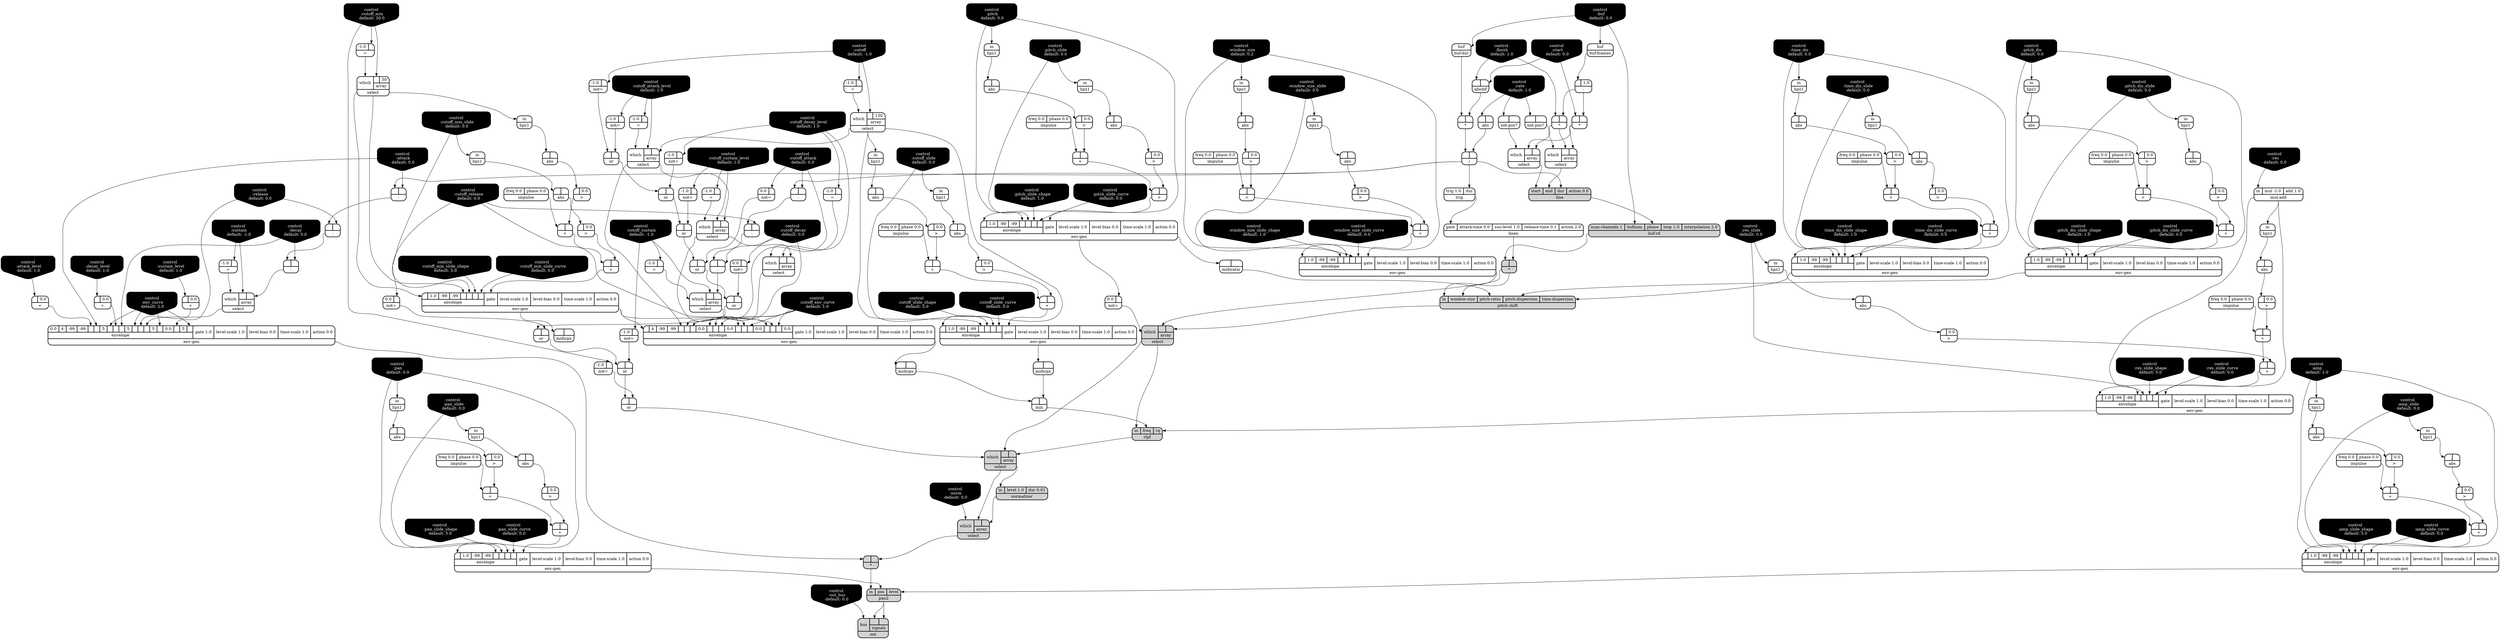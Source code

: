 digraph synthdef {
77 [label = "{{ <a> |<b> } |<__UG_NAME__>* }" style="bold, rounded" shape=record rankdir=LR];
107 [label = "{{ <a> |<b> } |<__UG_NAME__>* }" style="bold, rounded" shape=record rankdir=LR];
108 [label = "{{ <a> |<b> } |<__UG_NAME__>* }" style="bold, rounded" shape=record rankdir=LR];
116 [label = "{{ <a> |<b> } |<__UG_NAME__>* }" style="filled, bold, rounded"  shape=record rankdir=LR];
200 [label = "{{ <a> |<b> } |<__UG_NAME__>* }" style="filled, bold, rounded"  shape=record rankdir=LR];
65 [label = "{{ <a> |<b> } |<__UG_NAME__>+ }" style="bold, rounded" shape=record rankdir=LR];
69 [label = "{{ <a> |<b> } |<__UG_NAME__>+ }" style="bold, rounded" shape=record rankdir=LR];
71 [label = "{{ <a> |<b> 0.0} |<__UG_NAME__>+ }" style="bold, rounded" shape=record rankdir=LR];
72 [label = "{{ <a> |<b> 0.0} |<__UG_NAME__>+ }" style="bold, rounded" shape=record rankdir=LR];
73 [label = "{{ <a> |<b> 0.0} |<__UG_NAME__>+ }" style="bold, rounded" shape=record rankdir=LR];
121 [label = "{{ <a> |<b> } |<__UG_NAME__>+ }" style="bold, rounded" shape=record rankdir=LR];
122 [label = "{{ <a> |<b> } |<__UG_NAME__>+ }" style="bold, rounded" shape=record rankdir=LR];
129 [label = "{{ <a> |<b> } |<__UG_NAME__>+ }" style="bold, rounded" shape=record rankdir=LR];
133 [label = "{{ <a> |<b> } |<__UG_NAME__>+ }" style="bold, rounded" shape=record rankdir=LR];
139 [label = "{{ <a> |<b> } |<__UG_NAME__>+ }" style="bold, rounded" shape=record rankdir=LR];
143 [label = "{{ <a> |<b> } |<__UG_NAME__>+ }" style="bold, rounded" shape=record rankdir=LR];
153 [label = "{{ <a> |<b> } |<__UG_NAME__>+ }" style="bold, rounded" shape=record rankdir=LR];
157 [label = "{{ <a> |<b> } |<__UG_NAME__>+ }" style="bold, rounded" shape=record rankdir=LR];
178 [label = "{{ <a> |<b> } |<__UG_NAME__>+ }" style="bold, rounded" shape=record rankdir=LR];
182 [label = "{{ <a> |<b> } |<__UG_NAME__>+ }" style="bold, rounded" shape=record rankdir=LR];
190 [label = "{{ <a> |<b> } |<__UG_NAME__>+ }" style="bold, rounded" shape=record rankdir=LR];
194 [label = "{{ <a> |<b> } |<__UG_NAME__>+ }" style="bold, rounded" shape=record rankdir=LR];
205 [label = "{{ <a> |<b> } |<__UG_NAME__>+ }" style="bold, rounded" shape=record rankdir=LR];
209 [label = "{{ <a> |<b> } |<__UG_NAME__>+ }" style="bold, rounded" shape=record rankdir=LR];
215 [label = "{{ <a> |<b> } |<__UG_NAME__>+ }" style="bold, rounded" shape=record rankdir=LR];
219 [label = "{{ <a> |<b> } |<__UG_NAME__>+ }" style="bold, rounded" shape=record rankdir=LR];
80 [label = "{{ <a> |<b> } |<__UG_NAME__>- }" style="bold, rounded" shape=record rankdir=LR];
81 [label = "{{ <a> |<b> } |<__UG_NAME__>- }" style="bold, rounded" shape=record rankdir=LR];
82 [label = "{{ <a> |<b> } |<__UG_NAME__>- }" style="bold, rounded" shape=record rankdir=LR];
106 [label = "{{ <a> |<b> 1.0} |<__UG_NAME__>- }" style="bold, rounded" shape=record rankdir=LR];
168 [label = "{{ <a> |<b> } |<__UG_NAME__>- }" style="bold, rounded" shape=record rankdir=LR];
169 [label = "{{ <a> |<b> } |<__UG_NAME__>- }" style="bold, rounded" shape=record rankdir=LR];
170 [label = "{{ <a> |<b> } |<__UG_NAME__>- }" style="bold, rounded" shape=record rankdir=LR];
79 [label = "{{ <a> |<b> } |<__UG_NAME__>/ }" style="bold, rounded" shape=record rankdir=LR];
74 [label = "{{ <a> -1.0|<b> } |<__UG_NAME__>= }" style="bold, rounded" shape=record rankdir=LR];
148 [label = "{{ <a> -1.0|<b> } |<__UG_NAME__>= }" style="bold, rounded" shape=record rankdir=LR];
159 [label = "{{ <a> -1.0|<b> } |<__UG_NAME__>= }" style="bold, rounded" shape=record rankdir=LR];
160 [label = "{{ <a> -1.0|<b> } |<__UG_NAME__>= }" style="bold, rounded" shape=record rankdir=LR];
163 [label = "{{ <a> -1.0|<b> } |<__UG_NAME__>= }" style="bold, rounded" shape=record rankdir=LR];
164 [label = "{{ <a> -1.0|<b> } |<__UG_NAME__>= }" style="bold, rounded" shape=record rankdir=LR];
167 [label = "{{ <a> -1.0|<b> } |<__UG_NAME__>= }" style="bold, rounded" shape=record rankdir=LR];
60 [label = "{{ <a> |<b> 0.0} |<__UG_NAME__>\> }" style="bold, rounded" shape=record rankdir=LR];
64 [label = "{{ <a> |<b> 0.0} |<__UG_NAME__>\> }" style="bold, rounded" shape=record rankdir=LR];
68 [label = "{{ <a> |<b> 0.0} |<__UG_NAME__>\> }" style="bold, rounded" shape=record rankdir=LR];
120 [label = "{{ <a> |<b> 0.0} |<__UG_NAME__>\> }" style="bold, rounded" shape=record rankdir=LR];
128 [label = "{{ <a> |<b> 0.0} |<__UG_NAME__>\> }" style="bold, rounded" shape=record rankdir=LR];
132 [label = "{{ <a> |<b> 0.0} |<__UG_NAME__>\> }" style="bold, rounded" shape=record rankdir=LR];
138 [label = "{{ <a> |<b> 0.0} |<__UG_NAME__>\> }" style="bold, rounded" shape=record rankdir=LR];
142 [label = "{{ <a> |<b> 0.0} |<__UG_NAME__>\> }" style="bold, rounded" shape=record rankdir=LR];
152 [label = "{{ <a> |<b> 0.0} |<__UG_NAME__>\> }" style="bold, rounded" shape=record rankdir=LR];
156 [label = "{{ <a> |<b> 0.0} |<__UG_NAME__>\> }" style="bold, rounded" shape=record rankdir=LR];
177 [label = "{{ <a> |<b> 0.0} |<__UG_NAME__>\> }" style="bold, rounded" shape=record rankdir=LR];
181 [label = "{{ <a> |<b> 0.0} |<__UG_NAME__>\> }" style="bold, rounded" shape=record rankdir=LR];
189 [label = "{{ <a> |<b> 0.0} |<__UG_NAME__>\> }" style="bold, rounded" shape=record rankdir=LR];
193 [label = "{{ <a> |<b> 0.0} |<__UG_NAME__>\> }" style="bold, rounded" shape=record rankdir=LR];
204 [label = "{{ <a> |<b> 0.0} |<__UG_NAME__>\> }" style="bold, rounded" shape=record rankdir=LR];
208 [label = "{{ <a> |<b> 0.0} |<__UG_NAME__>\> }" style="bold, rounded" shape=record rankdir=LR];
214 [label = "{{ <a> |<b> 0.0} |<__UG_NAME__>\> }" style="bold, rounded" shape=record rankdir=LR];
218 [label = "{{ <a> |<b> 0.0} |<__UG_NAME__>\> }" style="bold, rounded" shape=record rankdir=LR];
59 [label = "{{ <a> |<b> } |<__UG_NAME__>abs }" style="bold, rounded" shape=record rankdir=LR];
63 [label = "{{ <a> |<b> } |<__UG_NAME__>abs }" style="bold, rounded" shape=record rankdir=LR];
67 [label = "{{ <a> |<b> } |<__UG_NAME__>abs }" style="bold, rounded" shape=record rankdir=LR];
78 [label = "{{ <a> |<b> } |<__UG_NAME__>abs }" style="bold, rounded" shape=record rankdir=LR];
119 [label = "{{ <a> |<b> } |<__UG_NAME__>abs }" style="bold, rounded" shape=record rankdir=LR];
127 [label = "{{ <a> |<b> } |<__UG_NAME__>abs }" style="bold, rounded" shape=record rankdir=LR];
131 [label = "{{ <a> |<b> } |<__UG_NAME__>abs }" style="bold, rounded" shape=record rankdir=LR];
137 [label = "{{ <a> |<b> } |<__UG_NAME__>abs }" style="bold, rounded" shape=record rankdir=LR];
141 [label = "{{ <a> |<b> } |<__UG_NAME__>abs }" style="bold, rounded" shape=record rankdir=LR];
151 [label = "{{ <a> |<b> } |<__UG_NAME__>abs }" style="bold, rounded" shape=record rankdir=LR];
155 [label = "{{ <a> |<b> } |<__UG_NAME__>abs }" style="bold, rounded" shape=record rankdir=LR];
176 [label = "{{ <a> |<b> } |<__UG_NAME__>abs }" style="bold, rounded" shape=record rankdir=LR];
180 [label = "{{ <a> |<b> } |<__UG_NAME__>abs }" style="bold, rounded" shape=record rankdir=LR];
188 [label = "{{ <a> |<b> } |<__UG_NAME__>abs }" style="bold, rounded" shape=record rankdir=LR];
192 [label = "{{ <a> |<b> } |<__UG_NAME__>abs }" style="bold, rounded" shape=record rankdir=LR];
203 [label = "{{ <a> |<b> } |<__UG_NAME__>abs }" style="bold, rounded" shape=record rankdir=LR];
207 [label = "{{ <a> |<b> } |<__UG_NAME__>abs }" style="bold, rounded" shape=record rankdir=LR];
213 [label = "{{ <a> |<b> } |<__UG_NAME__>abs }" style="bold, rounded" shape=record rankdir=LR];
217 [label = "{{ <a> |<b> } |<__UG_NAME__>abs }" style="bold, rounded" shape=record rankdir=LR];
76 [label = "{{ <a> |<b> } |<__UG_NAME__>absdif }" style="bold, rounded" shape=record rankdir=LR];
75 [label = "{{ <buf> buf} |<__UG_NAME__>buf-dur }" style="bold, rounded" shape=record rankdir=LR];
105 [label = "{{ <buf> buf} |<__UG_NAME__>buf-frames }" style="bold, rounded" shape=record rankdir=LR];
113 [label = "{{ <num____channels> num-channels 1|<bufnum> bufnum|<phase> phase|<loop> loop 1.0|<interpolation> interpolation 2.0} |<__UG_NAME__>buf-rd }" style="filled, bold, rounded"  shape=record rankdir=LR];
0 [label = "control
 :buf
 default: 0.0" shape=invhouse style="rounded, filled, bold" fillcolor=black fontcolor=white ]; 
1 [label = "control
 :amp
 default: 1.0" shape=invhouse style="rounded, filled, bold" fillcolor=black fontcolor=white ]; 
2 [label = "control
 :amp_slide
 default: 0.0" shape=invhouse style="rounded, filled, bold" fillcolor=black fontcolor=white ]; 
3 [label = "control
 :amp_slide_shape
 default: 5.0" shape=invhouse style="rounded, filled, bold" fillcolor=black fontcolor=white ]; 
4 [label = "control
 :amp_slide_curve
 default: 0.0" shape=invhouse style="rounded, filled, bold" fillcolor=black fontcolor=white ]; 
5 [label = "control
 :pan
 default: 0.0" shape=invhouse style="rounded, filled, bold" fillcolor=black fontcolor=white ]; 
6 [label = "control
 :pan_slide
 default: 0.0" shape=invhouse style="rounded, filled, bold" fillcolor=black fontcolor=white ]; 
7 [label = "control
 :pan_slide_shape
 default: 5.0" shape=invhouse style="rounded, filled, bold" fillcolor=black fontcolor=white ]; 
8 [label = "control
 :pan_slide_curve
 default: 0.0" shape=invhouse style="rounded, filled, bold" fillcolor=black fontcolor=white ]; 
9 [label = "control
 :attack
 default: 0.0" shape=invhouse style="rounded, filled, bold" fillcolor=black fontcolor=white ]; 
10 [label = "control
 :decay
 default: 0.0" shape=invhouse style="rounded, filled, bold" fillcolor=black fontcolor=white ]; 
11 [label = "control
 :sustain
 default: -1.0" shape=invhouse style="rounded, filled, bold" fillcolor=black fontcolor=white ]; 
12 [label = "control
 :release
 default: 0.0" shape=invhouse style="rounded, filled, bold" fillcolor=black fontcolor=white ]; 
13 [label = "control
 :attack_level
 default: 1.0" shape=invhouse style="rounded, filled, bold" fillcolor=black fontcolor=white ]; 
14 [label = "control
 :decay_level
 default: 1.0" shape=invhouse style="rounded, filled, bold" fillcolor=black fontcolor=white ]; 
15 [label = "control
 :sustain_level
 default: 1.0" shape=invhouse style="rounded, filled, bold" fillcolor=black fontcolor=white ]; 
16 [label = "control
 :env_curve
 default: 2.0" shape=invhouse style="rounded, filled, bold" fillcolor=black fontcolor=white ]; 
17 [label = "control
 :cutoff
 default: -1.0" shape=invhouse style="rounded, filled, bold" fillcolor=black fontcolor=white ]; 
18 [label = "control
 :cutoff_slide
 default: 0.0" shape=invhouse style="rounded, filled, bold" fillcolor=black fontcolor=white ]; 
19 [label = "control
 :cutoff_slide_shape
 default: 5.0" shape=invhouse style="rounded, filled, bold" fillcolor=black fontcolor=white ]; 
20 [label = "control
 :cutoff_slide_curve
 default: 0.0" shape=invhouse style="rounded, filled, bold" fillcolor=black fontcolor=white ]; 
21 [label = "control
 :cutoff_attack
 default: 0.0" shape=invhouse style="rounded, filled, bold" fillcolor=black fontcolor=white ]; 
22 [label = "control
 :cutoff_sustain
 default: -1.0" shape=invhouse style="rounded, filled, bold" fillcolor=black fontcolor=white ]; 
23 [label = "control
 :cutoff_decay
 default: 0.0" shape=invhouse style="rounded, filled, bold" fillcolor=black fontcolor=white ]; 
24 [label = "control
 :cutoff_release
 default: 0.0" shape=invhouse style="rounded, filled, bold" fillcolor=black fontcolor=white ]; 
25 [label = "control
 :cutoff_min
 default: 30.0" shape=invhouse style="rounded, filled, bold" fillcolor=black fontcolor=white ]; 
26 [label = "control
 :cutoff_min_slide
 default: 0.0" shape=invhouse style="rounded, filled, bold" fillcolor=black fontcolor=white ]; 
27 [label = "control
 :cutoff_min_slide_shape
 default: 5.0" shape=invhouse style="rounded, filled, bold" fillcolor=black fontcolor=white ]; 
28 [label = "control
 :cutoff_min_slide_curve
 default: 0.0" shape=invhouse style="rounded, filled, bold" fillcolor=black fontcolor=white ]; 
29 [label = "control
 :cutoff_attack_level
 default: 1.0" shape=invhouse style="rounded, filled, bold" fillcolor=black fontcolor=white ]; 
30 [label = "control
 :cutoff_decay_level
 default: 1.0" shape=invhouse style="rounded, filled, bold" fillcolor=black fontcolor=white ]; 
31 [label = "control
 :cutoff_sustain_level
 default: 1.0" shape=invhouse style="rounded, filled, bold" fillcolor=black fontcolor=white ]; 
32 [label = "control
 :cutoff_env_curve
 default: 1.0" shape=invhouse style="rounded, filled, bold" fillcolor=black fontcolor=white ]; 
33 [label = "control
 :res
 default: 0.0" shape=invhouse style="rounded, filled, bold" fillcolor=black fontcolor=white ]; 
34 [label = "control
 :res_slide
 default: 0.0" shape=invhouse style="rounded, filled, bold" fillcolor=black fontcolor=white ]; 
35 [label = "control
 :res_slide_shape
 default: 5.0" shape=invhouse style="rounded, filled, bold" fillcolor=black fontcolor=white ]; 
36 [label = "control
 :res_slide_curve
 default: 0.0" shape=invhouse style="rounded, filled, bold" fillcolor=black fontcolor=white ]; 
37 [label = "control
 :rate
 default: 1.0" shape=invhouse style="rounded, filled, bold" fillcolor=black fontcolor=white ]; 
38 [label = "control
 :start
 default: 0.0" shape=invhouse style="rounded, filled, bold" fillcolor=black fontcolor=white ]; 
39 [label = "control
 :finish
 default: 1.0" shape=invhouse style="rounded, filled, bold" fillcolor=black fontcolor=white ]; 
40 [label = "control
 :norm
 default: 0.0" shape=invhouse style="rounded, filled, bold" fillcolor=black fontcolor=white ]; 
41 [label = "control
 :pitch
 default: 0.0" shape=invhouse style="rounded, filled, bold" fillcolor=black fontcolor=white ]; 
42 [label = "control
 :pitch_slide
 default: 0.0" shape=invhouse style="rounded, filled, bold" fillcolor=black fontcolor=white ]; 
43 [label = "control
 :pitch_slide_shape
 default: 1.0" shape=invhouse style="rounded, filled, bold" fillcolor=black fontcolor=white ]; 
44 [label = "control
 :pitch_slide_curve
 default: 0.0" shape=invhouse style="rounded, filled, bold" fillcolor=black fontcolor=white ]; 
45 [label = "control
 :window_size
 default: 0.2" shape=invhouse style="rounded, filled, bold" fillcolor=black fontcolor=white ]; 
46 [label = "control
 :window_size_slide
 default: 0.0" shape=invhouse style="rounded, filled, bold" fillcolor=black fontcolor=white ]; 
47 [label = "control
 :window_size_slide_shape
 default: 1.0" shape=invhouse style="rounded, filled, bold" fillcolor=black fontcolor=white ]; 
48 [label = "control
 :window_size_slide_curve
 default: 0.0" shape=invhouse style="rounded, filled, bold" fillcolor=black fontcolor=white ]; 
49 [label = "control
 :pitch_dis
 default: 0.0" shape=invhouse style="rounded, filled, bold" fillcolor=black fontcolor=white ]; 
50 [label = "control
 :pitch_dis_slide
 default: 0.0" shape=invhouse style="rounded, filled, bold" fillcolor=black fontcolor=white ]; 
51 [label = "control
 :pitch_dis_slide_shape
 default: 1.0" shape=invhouse style="rounded, filled, bold" fillcolor=black fontcolor=white ]; 
52 [label = "control
 :pitch_dis_slide_curve
 default: 0.0" shape=invhouse style="rounded, filled, bold" fillcolor=black fontcolor=white ]; 
53 [label = "control
 :time_dis
 default: 0.0" shape=invhouse style="rounded, filled, bold" fillcolor=black fontcolor=white ]; 
54 [label = "control
 :time_dis_slide
 default: 0.0" shape=invhouse style="rounded, filled, bold" fillcolor=black fontcolor=white ]; 
55 [label = "control
 :time_dis_slide_shape
 default: 1.0" shape=invhouse style="rounded, filled, bold" fillcolor=black fontcolor=white ]; 
56 [label = "control
 :time_dis_slide_curve
 default: 0.0" shape=invhouse style="rounded, filled, bold" fillcolor=black fontcolor=white ]; 
57 [label = "control
 :out_bus
 default: 0.0" shape=invhouse style="rounded, filled, bold" fillcolor=black fontcolor=white ]; 
84 [label = "{{ {{0.0|4|-99|-99|<envelope___binary____op____u____gen___4>|<envelope___control___5>|5|<envelope___control___7>|<envelope___binary____op____u____gen___8>|<envelope___control___9>|5|<envelope___control___11>|<envelope___binary____op____u____gen___12>|<envelope___select___13>|5|<envelope___control___15>|0.0|<envelope___control___17>|5|<envelope___control___19>}|envelope}|<gate> gate 1.0|<level____scale> level-scale 1.0|<level____bias> level-bias 0.0|<time____scale> time-scale 1.0|<action> action 0.0} |<__UG_NAME__>env-gen }" style="bold, rounded" shape=record rankdir=LR];
102 [label = "{{ {{<envelope___control___0>|1.0|-99|-99|<envelope___control___4>|<envelope___control___5>|<envelope___control___6>|<envelope___control___7>}|envelope}|<gate> gate|<level____scale> level-scale 1.0|<level____bias> level-bias 0.0|<time____scale> time-scale 1.0|<action> action 0.0} |<__UG_NAME__>env-gen }" style="bold, rounded" shape=record rankdir=LR];
123 [label = "{{ {{<envelope___control___0>|1.0|-99|-99|<envelope___control___4>|<envelope___control___5>|<envelope___control___6>|<envelope___control___7>}|envelope}|<gate> gate|<level____scale> level-scale 1.0|<level____bias> level-bias 0.0|<time____scale> time-scale 1.0|<action> action 0.0} |<__UG_NAME__>env-gen }" style="bold, rounded" shape=record rankdir=LR];
134 [label = "{{ {{<envelope___control___0>|1.0|-99|-99|<envelope___control___4>|<envelope___control___5>|<envelope___control___6>|<envelope___control___7>}|envelope}|<gate> gate|<level____scale> level-scale 1.0|<level____bias> level-bias 0.0|<time____scale> time-scale 1.0|<action> action 0.0} |<__UG_NAME__>env-gen }" style="bold, rounded" shape=record rankdir=LR];
144 [label = "{{ {{<envelope___control___0>|1.0|-99|-99|<envelope___control___4>|<envelope___control___5>|<envelope___control___6>|<envelope___control___7>}|envelope}|<gate> gate|<level____scale> level-scale 1.0|<level____bias> level-bias 0.0|<time____scale> time-scale 1.0|<action> action 0.0} |<__UG_NAME__>env-gen }" style="bold, rounded" shape=record rankdir=LR];
158 [label = "{{ {{<envelope___select___0>|1.0|-99|-99|<envelope___select___4>|<envelope___control___5>|<envelope___control___6>|<envelope___control___7>}|envelope}|<gate> gate|<level____scale> level-scale 1.0|<level____bias> level-bias 0.0|<time____scale> time-scale 1.0|<action> action 0.0} |<__UG_NAME__>env-gen }" style="bold, rounded" shape=record rankdir=LR];
172 [label = "{{ {{<envelope___env____gen___0>|4|-99|-99|<envelope___select___4>|<envelope___control___5>|<envelope___control___6>|0.0|<envelope___select___8>|<envelope___control___9>|<envelope___control___10>|0.0|<envelope___select___12>|<envelope___select___13>|<envelope___control___14>|0.0|<envelope___env____gen___16>|<envelope___control___17>|<envelope___control___18>|0.0}|envelope}|<gate> gate 1.0|<level____scale> level-scale 1.0|<level____bias> level-bias 0.0|<time____scale> time-scale 1.0|<action> action 0.0} |<__UG_NAME__>env-gen }" style="bold, rounded" shape=record rankdir=LR];
183 [label = "{{ {{<envelope___select___0>|1.0|-99|-99|<envelope___select___4>|<envelope___control___5>|<envelope___control___6>|<envelope___control___7>}|envelope}|<gate> gate|<level____scale> level-scale 1.0|<level____bias> level-bias 0.0|<time____scale> time-scale 1.0|<action> action 0.0} |<__UG_NAME__>env-gen }" style="bold, rounded" shape=record rankdir=LR];
195 [label = "{{ {{<envelope___mul____add___0>|1.0|-99|-99|<envelope___mul____add___4>|<envelope___control___5>|<envelope___control___6>|<envelope___control___7>}|envelope}|<gate> gate|<level____scale> level-scale 1.0|<level____bias> level-bias 0.0|<time____scale> time-scale 1.0|<action> action 0.0} |<__UG_NAME__>env-gen }" style="bold, rounded" shape=record rankdir=LR];
210 [label = "{{ {{<envelope___control___0>|1.0|-99|-99|<envelope___control___4>|<envelope___control___5>|<envelope___control___6>|<envelope___control___7>}|envelope}|<gate> gate|<level____scale> level-scale 1.0|<level____bias> level-bias 0.0|<time____scale> time-scale 1.0|<action> action 0.0} |<__UG_NAME__>env-gen }" style="bold, rounded" shape=record rankdir=LR];
220 [label = "{{ {{<envelope___control___0>|1.0|-99|-99|<envelope___control___4>|<envelope___control___5>|<envelope___control___6>|<envelope___control___7>}|envelope}|<gate> gate|<level____scale> level-scale 1.0|<level____bias> level-bias 0.0|<time____scale> time-scale 1.0|<action> action 0.0} |<__UG_NAME__>env-gen }" style="bold, rounded" shape=record rankdir=LR];
58 [label = "{{ <in> in} |<__UG_NAME__>hpz1 }" style="bold, rounded" shape=record rankdir=LR];
62 [label = "{{ <in> in} |<__UG_NAME__>hpz1 }" style="bold, rounded" shape=record rankdir=LR];
66 [label = "{{ <in> in} |<__UG_NAME__>hpz1 }" style="bold, rounded" shape=record rankdir=LR];
118 [label = "{{ <in> in} |<__UG_NAME__>hpz1 }" style="bold, rounded" shape=record rankdir=LR];
126 [label = "{{ <in> in} |<__UG_NAME__>hpz1 }" style="bold, rounded" shape=record rankdir=LR];
130 [label = "{{ <in> in} |<__UG_NAME__>hpz1 }" style="bold, rounded" shape=record rankdir=LR];
136 [label = "{{ <in> in} |<__UG_NAME__>hpz1 }" style="bold, rounded" shape=record rankdir=LR];
140 [label = "{{ <in> in} |<__UG_NAME__>hpz1 }" style="bold, rounded" shape=record rankdir=LR];
150 [label = "{{ <in> in} |<__UG_NAME__>hpz1 }" style="bold, rounded" shape=record rankdir=LR];
154 [label = "{{ <in> in} |<__UG_NAME__>hpz1 }" style="bold, rounded" shape=record rankdir=LR];
175 [label = "{{ <in> in} |<__UG_NAME__>hpz1 }" style="bold, rounded" shape=record rankdir=LR];
179 [label = "{{ <in> in} |<__UG_NAME__>hpz1 }" style="bold, rounded" shape=record rankdir=LR];
187 [label = "{{ <in> in} |<__UG_NAME__>hpz1 }" style="bold, rounded" shape=record rankdir=LR];
191 [label = "{{ <in> in} |<__UG_NAME__>hpz1 }" style="bold, rounded" shape=record rankdir=LR];
202 [label = "{{ <in> in} |<__UG_NAME__>hpz1 }" style="bold, rounded" shape=record rankdir=LR];
206 [label = "{{ <in> in} |<__UG_NAME__>hpz1 }" style="bold, rounded" shape=record rankdir=LR];
212 [label = "{{ <in> in} |<__UG_NAME__>hpz1 }" style="bold, rounded" shape=record rankdir=LR];
216 [label = "{{ <in> in} |<__UG_NAME__>hpz1 }" style="bold, rounded" shape=record rankdir=LR];
61 [label = "{{ <freq> freq 0.0|<phase> phase 0.0} |<__UG_NAME__>impulse }" style="bold, rounded" shape=record rankdir=LR];
117 [label = "{{ <freq> freq 0.0|<phase> phase 0.0} |<__UG_NAME__>impulse }" style="bold, rounded" shape=record rankdir=LR];
125 [label = "{{ <freq> freq 0.0|<phase> phase 0.0} |<__UG_NAME__>impulse }" style="bold, rounded" shape=record rankdir=LR];
135 [label = "{{ <freq> freq 0.0|<phase> phase 0.0} |<__UG_NAME__>impulse }" style="bold, rounded" shape=record rankdir=LR];
147 [label = "{{ <freq> freq 0.0|<phase> phase 0.0} |<__UG_NAME__>impulse }" style="bold, rounded" shape=record rankdir=LR];
174 [label = "{{ <freq> freq 0.0|<phase> phase 0.0} |<__UG_NAME__>impulse }" style="bold, rounded" shape=record rankdir=LR];
186 [label = "{{ <freq> freq 0.0|<phase> phase 0.0} |<__UG_NAME__>impulse }" style="bold, rounded" shape=record rankdir=LR];
201 [label = "{{ <freq> freq 0.0|<phase> phase 0.0} |<__UG_NAME__>impulse }" style="bold, rounded" shape=record rankdir=LR];
211 [label = "{{ <freq> freq 0.0|<phase> phase 0.0} |<__UG_NAME__>impulse }" style="bold, rounded" shape=record rankdir=LR];
112 [label = "{{ <start> start|<end> end|<dur> dur|<action> action 0.0} |<__UG_NAME__>line }" style="filled, bold, rounded"  shape=record rankdir=LR];
115 [label = "{{ <gate> gate|<attack____time> attack-time 0.0|<sus____level> sus-level 1.0|<release____time> release-time 0.1|<action> action 2.0} |<__UG_NAME__>linen }" style="bold, rounded" shape=record rankdir=LR];
173 [label = "{{ <a> |<b> } |<__UG_NAME__>midicps }" style="bold, rounded" shape=record rankdir=LR];
184 [label = "{{ <a> |<b> } |<__UG_NAME__>midicps }" style="bold, rounded" shape=record rankdir=LR];
223 [label = "{{ <a> |<b> } |<__UG_NAME__>midicps }" style="bold, rounded" shape=record rankdir=LR];
124 [label = "{{ <a> |<b> } |<__UG_NAME__>midiratio }" style="bold, rounded" shape=record rankdir=LR];
185 [label = "{{ <a> |<b> } |<__UG_NAME__>min }" style="bold, rounded" shape=record rankdir=LR];
70 [label = "{{ <in> in|<mul> mul -1.0|<add> add 1.0} |<__UG_NAME__>mul-add }" style="bold, rounded" shape=record rankdir=LR];
198 [label = "{{ <in> in|<level> level 1.0|<dur> dur 0.01} |<__UG_NAME__>normalizer }" style="filled, bold, rounded"  shape=record rankdir=LR];
104 [label = "{{ <a> |<b> } |<__UG_NAME__>not-pos? }" style="bold, rounded" shape=record rankdir=LR];
110 [label = "{{ <a> |<b> } |<__UG_NAME__>not-pos? }" style="bold, rounded" shape=record rankdir=LR];
85 [label = "{{ <a> -1.0|<b> } |<__UG_NAME__>not= }" style="bold, rounded" shape=record rankdir=LR];
86 [label = "{{ <a> -1.0|<b> } |<__UG_NAME__>not= }" style="bold, rounded" shape=record rankdir=LR];
88 [label = "{{ <a> -1.0|<b> } |<__UG_NAME__>not= }" style="bold, rounded" shape=record rankdir=LR];
90 [label = "{{ <a> -1.0|<b> } |<__UG_NAME__>not= }" style="bold, rounded" shape=record rankdir=LR];
92 [label = "{{ <a> 0.0|<b> } |<__UG_NAME__>not= }" style="bold, rounded" shape=record rankdir=LR];
94 [label = "{{ <a> 0.0|<b> } |<__UG_NAME__>not= }" style="bold, rounded" shape=record rankdir=LR];
96 [label = "{{ <a> 0.0|<b> } |<__UG_NAME__>not= }" style="bold, rounded" shape=record rankdir=LR];
98 [label = "{{ <a> -1.0|<b> } |<__UG_NAME__>not= }" style="bold, rounded" shape=record rankdir=LR];
100 [label = "{{ <a> -1.0|<b> } |<__UG_NAME__>not= }" style="bold, rounded" shape=record rankdir=LR];
103 [label = "{{ <a> 0.0|<b> } |<__UG_NAME__>not= }" style="bold, rounded" shape=record rankdir=LR];
87 [label = "{{ <a> |<b> } |<__UG_NAME__>or }" style="bold, rounded" shape=record rankdir=LR];
89 [label = "{{ <a> |<b> } |<__UG_NAME__>or }" style="bold, rounded" shape=record rankdir=LR];
91 [label = "{{ <a> |<b> } |<__UG_NAME__>or }" style="bold, rounded" shape=record rankdir=LR];
93 [label = "{{ <a> |<b> } |<__UG_NAME__>or }" style="bold, rounded" shape=record rankdir=LR];
95 [label = "{{ <a> |<b> } |<__UG_NAME__>or }" style="bold, rounded" shape=record rankdir=LR];
97 [label = "{{ <a> |<b> } |<__UG_NAME__>or }" style="bold, rounded" shape=record rankdir=LR];
99 [label = "{{ <a> |<b> } |<__UG_NAME__>or }" style="bold, rounded" shape=record rankdir=LR];
101 [label = "{{ <a> |<b> } |<__UG_NAME__>or }" style="bold, rounded" shape=record rankdir=LR];
222 [label = "{{ <bus> bus|{{<signals___pan2___0>|<signals___pan2___1>}|signals}} |<__UG_NAME__>out }" style="filled, bold, rounded"  shape=record rankdir=LR];
221 [label = "{{ <in> in|<pos> pos|<level> level} |<__UG_NAME__>pan2 }" style="filled, bold, rounded"  shape=record rankdir=LR];
145 [label = "{{ <in> in|<window____size> window-size|<pitch____ratio> pitch-ratio|<pitch____dispersion> pitch-dispersion|<time____dispersion> time-dispersion} |<__UG_NAME__>pitch-shift }" style="filled, bold, rounded"  shape=record rankdir=LR];
196 [label = "{{ <in> in|<freq> freq|<rq> rq} |<__UG_NAME__>rlpf }" style="filled, bold, rounded"  shape=record rankdir=LR];
83 [label = "{{ <which> which|{{<array___control___0>|<array___binary____op____u____gen___1>}|array}} |<__UG_NAME__>select }" style="bold, rounded" shape=record rankdir=LR];
109 [label = "{{ <which> which|{{<array___binary____op____u____gen___0>|<array___binary____op____u____gen___1>}|array}} |<__UG_NAME__>select }" style="bold, rounded" shape=record rankdir=LR];
111 [label = "{{ <which> which|{{<array___binary____op____u____gen___0>|<array___binary____op____u____gen___1>}|array}} |<__UG_NAME__>select }" style="bold, rounded" shape=record rankdir=LR];
146 [label = "{{ <which> which|{{<array___binary____op____u____gen___0>|<array___pitch____shift___1>}|array}} |<__UG_NAME__>select }" style="filled, bold, rounded"  shape=record rankdir=LR];
149 [label = "{{ <which> which|{{<array___control___0>|50}|array}} |<__UG_NAME__>select }" style="bold, rounded" shape=record rankdir=LR];
161 [label = "{{ <which> which|{{<array___control___0>|130}|array}} |<__UG_NAME__>select }" style="bold, rounded" shape=record rankdir=LR];
162 [label = "{{ <which> which|{{<array___control___0>|<array___select___1>}|array}} |<__UG_NAME__>select }" style="bold, rounded" shape=record rankdir=LR];
165 [label = "{{ <which> which|{{<array___control___0>|<array___select___1>}|array}} |<__UG_NAME__>select }" style="bold, rounded" shape=record rankdir=LR];
166 [label = "{{ <which> which|{{<array___control___0>|<array___select___1>}|array}} |<__UG_NAME__>select }" style="bold, rounded" shape=record rankdir=LR];
171 [label = "{{ <which> which|{{<array___control___0>|<array___binary____op____u____gen___1>}|array}} |<__UG_NAME__>select }" style="bold, rounded" shape=record rankdir=LR];
197 [label = "{{ <which> which|{{<array___select___0>|<array___rlpf___1>}|array}} |<__UG_NAME__>select }" style="filled, bold, rounded"  shape=record rankdir=LR];
199 [label = "{{ <which> which|{{<array___select___0>|<array___normalizer___1>}|array}} |<__UG_NAME__>select }" style="filled, bold, rounded"  shape=record rankdir=LR];
114 [label = "{{ <trig> trig 1.0|<dur> dur} |<__UG_NAME__>trig }" style="bold, rounded" shape=record rankdir=LR];

76:__UG_NAME__ -> 77:b ;
75:__UG_NAME__ -> 77:a ;
106:__UG_NAME__ -> 107:b ;
38:__UG_NAME__ -> 107:a ;
106:__UG_NAME__ -> 108:b ;
39:__UG_NAME__ -> 108:a ;
115:__UG_NAME__ -> 116:b ;
113:__UG_NAME__ -> 116:a ;
199:__UG_NAME__ -> 200:b ;
84:__UG_NAME__ -> 200:a ;
64:__UG_NAME__ -> 65:b ;
61:__UG_NAME__ -> 65:a ;
68:__UG_NAME__ -> 69:b ;
65:__UG_NAME__ -> 69:a ;
13:__UG_NAME__ -> 71:a ;
14:__UG_NAME__ -> 72:a ;
15:__UG_NAME__ -> 73:a ;
120:__UG_NAME__ -> 121:b ;
117:__UG_NAME__ -> 121:a ;
60:__UG_NAME__ -> 122:b ;
121:__UG_NAME__ -> 122:a ;
128:__UG_NAME__ -> 129:b ;
125:__UG_NAME__ -> 129:a ;
132:__UG_NAME__ -> 133:b ;
129:__UG_NAME__ -> 133:a ;
138:__UG_NAME__ -> 139:b ;
135:__UG_NAME__ -> 139:a ;
142:__UG_NAME__ -> 143:b ;
139:__UG_NAME__ -> 143:a ;
152:__UG_NAME__ -> 153:b ;
147:__UG_NAME__ -> 153:a ;
156:__UG_NAME__ -> 157:b ;
153:__UG_NAME__ -> 157:a ;
177:__UG_NAME__ -> 178:b ;
174:__UG_NAME__ -> 178:a ;
181:__UG_NAME__ -> 182:b ;
178:__UG_NAME__ -> 182:a ;
189:__UG_NAME__ -> 190:b ;
186:__UG_NAME__ -> 190:a ;
193:__UG_NAME__ -> 194:b ;
190:__UG_NAME__ -> 194:a ;
204:__UG_NAME__ -> 205:b ;
201:__UG_NAME__ -> 205:a ;
208:__UG_NAME__ -> 209:b ;
205:__UG_NAME__ -> 209:a ;
214:__UG_NAME__ -> 215:b ;
211:__UG_NAME__ -> 215:a ;
218:__UG_NAME__ -> 219:b ;
215:__UG_NAME__ -> 219:a ;
9:__UG_NAME__ -> 80:b ;
79:__UG_NAME__ -> 80:a ;
12:__UG_NAME__ -> 81:b ;
80:__UG_NAME__ -> 81:a ;
10:__UG_NAME__ -> 82:b ;
81:__UG_NAME__ -> 82:a ;
105:__UG_NAME__ -> 106:a ;
21:__UG_NAME__ -> 168:b ;
79:__UG_NAME__ -> 168:a ;
24:__UG_NAME__ -> 169:b ;
168:__UG_NAME__ -> 169:a ;
23:__UG_NAME__ -> 170:b ;
169:__UG_NAME__ -> 170:a ;
78:__UG_NAME__ -> 79:b ;
77:__UG_NAME__ -> 79:a ;
11:__UG_NAME__ -> 74:b ;
25:__UG_NAME__ -> 148:b ;
29:__UG_NAME__ -> 159:b ;
17:__UG_NAME__ -> 160:b ;
30:__UG_NAME__ -> 163:b ;
31:__UG_NAME__ -> 164:b ;
22:__UG_NAME__ -> 167:b ;
59:__UG_NAME__ -> 60:a ;
63:__UG_NAME__ -> 64:a ;
67:__UG_NAME__ -> 68:a ;
119:__UG_NAME__ -> 120:a ;
127:__UG_NAME__ -> 128:a ;
131:__UG_NAME__ -> 132:a ;
137:__UG_NAME__ -> 138:a ;
141:__UG_NAME__ -> 142:a ;
151:__UG_NAME__ -> 152:a ;
155:__UG_NAME__ -> 156:a ;
176:__UG_NAME__ -> 177:a ;
180:__UG_NAME__ -> 181:a ;
188:__UG_NAME__ -> 189:a ;
192:__UG_NAME__ -> 193:a ;
203:__UG_NAME__ -> 204:a ;
207:__UG_NAME__ -> 208:a ;
213:__UG_NAME__ -> 214:a ;
217:__UG_NAME__ -> 218:a ;
58:__UG_NAME__ -> 59:a ;
62:__UG_NAME__ -> 63:a ;
66:__UG_NAME__ -> 67:a ;
37:__UG_NAME__ -> 78:a ;
118:__UG_NAME__ -> 119:a ;
126:__UG_NAME__ -> 127:a ;
130:__UG_NAME__ -> 131:a ;
136:__UG_NAME__ -> 137:a ;
140:__UG_NAME__ -> 141:a ;
150:__UG_NAME__ -> 151:a ;
154:__UG_NAME__ -> 155:a ;
175:__UG_NAME__ -> 176:a ;
179:__UG_NAME__ -> 180:a ;
187:__UG_NAME__ -> 188:a ;
191:__UG_NAME__ -> 192:a ;
202:__UG_NAME__ -> 203:a ;
206:__UG_NAME__ -> 207:a ;
212:__UG_NAME__ -> 213:a ;
216:__UG_NAME__ -> 217:a ;
38:__UG_NAME__ -> 76:b ;
39:__UG_NAME__ -> 76:a ;
0:__UG_NAME__ -> 75:buf ;
0:__UG_NAME__ -> 105:buf ;
112:__UG_NAME__ -> 113:phase ;
0:__UG_NAME__ -> 113:bufnum ;
71:__UG_NAME__ -> 84:envelope___binary____op____u____gen___4 ;
9:__UG_NAME__ -> 84:envelope___control___5 ;
16:__UG_NAME__ -> 84:envelope___control___7 ;
72:__UG_NAME__ -> 84:envelope___binary____op____u____gen___8 ;
10:__UG_NAME__ -> 84:envelope___control___9 ;
16:__UG_NAME__ -> 84:envelope___control___11 ;
73:__UG_NAME__ -> 84:envelope___binary____op____u____gen___12 ;
83:__UG_NAME__ -> 84:envelope___select___13 ;
16:__UG_NAME__ -> 84:envelope___control___15 ;
12:__UG_NAME__ -> 84:envelope___control___17 ;
16:__UG_NAME__ -> 84:envelope___control___19 ;
69:__UG_NAME__ -> 102:gate ;
41:__UG_NAME__ -> 102:envelope___control___0 ;
41:__UG_NAME__ -> 102:envelope___control___4 ;
42:__UG_NAME__ -> 102:envelope___control___5 ;
43:__UG_NAME__ -> 102:envelope___control___6 ;
44:__UG_NAME__ -> 102:envelope___control___7 ;
122:__UG_NAME__ -> 123:gate ;
45:__UG_NAME__ -> 123:envelope___control___0 ;
45:__UG_NAME__ -> 123:envelope___control___4 ;
46:__UG_NAME__ -> 123:envelope___control___5 ;
47:__UG_NAME__ -> 123:envelope___control___6 ;
48:__UG_NAME__ -> 123:envelope___control___7 ;
133:__UG_NAME__ -> 134:gate ;
49:__UG_NAME__ -> 134:envelope___control___0 ;
49:__UG_NAME__ -> 134:envelope___control___4 ;
50:__UG_NAME__ -> 134:envelope___control___5 ;
51:__UG_NAME__ -> 134:envelope___control___6 ;
52:__UG_NAME__ -> 134:envelope___control___7 ;
143:__UG_NAME__ -> 144:gate ;
53:__UG_NAME__ -> 144:envelope___control___0 ;
53:__UG_NAME__ -> 144:envelope___control___4 ;
54:__UG_NAME__ -> 144:envelope___control___5 ;
55:__UG_NAME__ -> 144:envelope___control___6 ;
56:__UG_NAME__ -> 144:envelope___control___7 ;
157:__UG_NAME__ -> 158:gate ;
149:__UG_NAME__ -> 158:envelope___select___0 ;
149:__UG_NAME__ -> 158:envelope___select___4 ;
26:__UG_NAME__ -> 158:envelope___control___5 ;
27:__UG_NAME__ -> 158:envelope___control___6 ;
28:__UG_NAME__ -> 158:envelope___control___7 ;
158:__UG_NAME__ -> 172:envelope___env____gen___0 ;
162:__UG_NAME__ -> 172:envelope___select___4 ;
21:__UG_NAME__ -> 172:envelope___control___5 ;
32:__UG_NAME__ -> 172:envelope___control___6 ;
166:__UG_NAME__ -> 172:envelope___select___8 ;
23:__UG_NAME__ -> 172:envelope___control___9 ;
32:__UG_NAME__ -> 172:envelope___control___10 ;
165:__UG_NAME__ -> 172:envelope___select___12 ;
171:__UG_NAME__ -> 172:envelope___select___13 ;
32:__UG_NAME__ -> 172:envelope___control___14 ;
158:__UG_NAME__ -> 172:envelope___env____gen___16 ;
24:__UG_NAME__ -> 172:envelope___control___17 ;
32:__UG_NAME__ -> 172:envelope___control___18 ;
182:__UG_NAME__ -> 183:gate ;
161:__UG_NAME__ -> 183:envelope___select___0 ;
161:__UG_NAME__ -> 183:envelope___select___4 ;
18:__UG_NAME__ -> 183:envelope___control___5 ;
19:__UG_NAME__ -> 183:envelope___control___6 ;
20:__UG_NAME__ -> 183:envelope___control___7 ;
194:__UG_NAME__ -> 195:gate ;
70:__UG_NAME__ -> 195:envelope___mul____add___0 ;
70:__UG_NAME__ -> 195:envelope___mul____add___4 ;
34:__UG_NAME__ -> 195:envelope___control___5 ;
35:__UG_NAME__ -> 195:envelope___control___6 ;
36:__UG_NAME__ -> 195:envelope___control___7 ;
209:__UG_NAME__ -> 210:gate ;
5:__UG_NAME__ -> 210:envelope___control___0 ;
5:__UG_NAME__ -> 210:envelope___control___4 ;
6:__UG_NAME__ -> 210:envelope___control___5 ;
7:__UG_NAME__ -> 210:envelope___control___6 ;
8:__UG_NAME__ -> 210:envelope___control___7 ;
219:__UG_NAME__ -> 220:gate ;
1:__UG_NAME__ -> 220:envelope___control___0 ;
1:__UG_NAME__ -> 220:envelope___control___4 ;
2:__UG_NAME__ -> 220:envelope___control___5 ;
3:__UG_NAME__ -> 220:envelope___control___6 ;
4:__UG_NAME__ -> 220:envelope___control___7 ;
46:__UG_NAME__ -> 58:in ;
41:__UG_NAME__ -> 62:in ;
42:__UG_NAME__ -> 66:in ;
45:__UG_NAME__ -> 118:in ;
49:__UG_NAME__ -> 126:in ;
50:__UG_NAME__ -> 130:in ;
53:__UG_NAME__ -> 136:in ;
54:__UG_NAME__ -> 140:in ;
149:__UG_NAME__ -> 150:in ;
26:__UG_NAME__ -> 154:in ;
161:__UG_NAME__ -> 175:in ;
18:__UG_NAME__ -> 179:in ;
70:__UG_NAME__ -> 187:in ;
34:__UG_NAME__ -> 191:in ;
5:__UG_NAME__ -> 202:in ;
6:__UG_NAME__ -> 206:in ;
1:__UG_NAME__ -> 212:in ;
2:__UG_NAME__ -> 216:in ;
79:__UG_NAME__ -> 112:dur ;
111:__UG_NAME__ -> 112:end ;
109:__UG_NAME__ -> 112:start ;
114:__UG_NAME__ -> 115:gate ;
172:__UG_NAME__ -> 173:a ;
183:__UG_NAME__ -> 184:a ;
158:__UG_NAME__ -> 223:a ;
102:__UG_NAME__ -> 124:a ;
184:__UG_NAME__ -> 185:b ;
173:__UG_NAME__ -> 185:a ;
33:__UG_NAME__ -> 70:in ;
197:__UG_NAME__ -> 198:in ;
37:__UG_NAME__ -> 104:a ;
37:__UG_NAME__ -> 110:a ;
17:__UG_NAME__ -> 85:b ;
29:__UG_NAME__ -> 86:b ;
30:__UG_NAME__ -> 88:b ;
31:__UG_NAME__ -> 90:b ;
21:__UG_NAME__ -> 92:b ;
23:__UG_NAME__ -> 94:b ;
24:__UG_NAME__ -> 96:b ;
22:__UG_NAME__ -> 98:b ;
25:__UG_NAME__ -> 100:b ;
102:__UG_NAME__ -> 103:b ;
86:__UG_NAME__ -> 87:b ;
85:__UG_NAME__ -> 87:a ;
88:__UG_NAME__ -> 89:b ;
87:__UG_NAME__ -> 89:a ;
90:__UG_NAME__ -> 91:b ;
89:__UG_NAME__ -> 91:a ;
92:__UG_NAME__ -> 93:b ;
91:__UG_NAME__ -> 93:a ;
94:__UG_NAME__ -> 95:b ;
93:__UG_NAME__ -> 95:a ;
96:__UG_NAME__ -> 97:b ;
95:__UG_NAME__ -> 97:a ;
98:__UG_NAME__ -> 99:b ;
97:__UG_NAME__ -> 99:a ;
100:__UG_NAME__ -> 101:b ;
99:__UG_NAME__ -> 101:a ;
221:__UG_NAME__ -> 222:signals___pan2___0 ;
221:__UG_NAME__ -> 222:signals___pan2___1 ;
57:__UG_NAME__ -> 222:bus ;
220:__UG_NAME__ -> 221:level ;
210:__UG_NAME__ -> 221:pos ;
200:__UG_NAME__ -> 221:in ;
144:__UG_NAME__ -> 145:time____dispersion ;
134:__UG_NAME__ -> 145:pitch____dispersion ;
124:__UG_NAME__ -> 145:pitch____ratio ;
123:__UG_NAME__ -> 145:window____size ;
116:__UG_NAME__ -> 145:in ;
195:__UG_NAME__ -> 196:rq ;
185:__UG_NAME__ -> 196:freq ;
146:__UG_NAME__ -> 196:in ;
11:__UG_NAME__ -> 83:array___control___0 ;
82:__UG_NAME__ -> 83:array___binary____op____u____gen___1 ;
74:__UG_NAME__ -> 83:which ;
107:__UG_NAME__ -> 109:array___binary____op____u____gen___0 ;
108:__UG_NAME__ -> 109:array___binary____op____u____gen___1 ;
104:__UG_NAME__ -> 109:which ;
108:__UG_NAME__ -> 111:array___binary____op____u____gen___0 ;
107:__UG_NAME__ -> 111:array___binary____op____u____gen___1 ;
110:__UG_NAME__ -> 111:which ;
116:__UG_NAME__ -> 146:array___binary____op____u____gen___0 ;
145:__UG_NAME__ -> 146:array___pitch____shift___1 ;
103:__UG_NAME__ -> 146:which ;
25:__UG_NAME__ -> 149:array___control___0 ;
148:__UG_NAME__ -> 149:which ;
17:__UG_NAME__ -> 161:array___control___0 ;
160:__UG_NAME__ -> 161:which ;
29:__UG_NAME__ -> 162:array___control___0 ;
161:__UG_NAME__ -> 162:array___select___1 ;
159:__UG_NAME__ -> 162:which ;
31:__UG_NAME__ -> 165:array___control___0 ;
162:__UG_NAME__ -> 165:array___select___1 ;
164:__UG_NAME__ -> 165:which ;
30:__UG_NAME__ -> 166:array___control___0 ;
165:__UG_NAME__ -> 166:array___select___1 ;
163:__UG_NAME__ -> 166:which ;
22:__UG_NAME__ -> 171:array___control___0 ;
170:__UG_NAME__ -> 171:array___binary____op____u____gen___1 ;
167:__UG_NAME__ -> 171:which ;
146:__UG_NAME__ -> 197:array___select___0 ;
196:__UG_NAME__ -> 197:array___rlpf___1 ;
101:__UG_NAME__ -> 197:which ;
197:__UG_NAME__ -> 199:array___select___0 ;
198:__UG_NAME__ -> 199:array___normalizer___1 ;
40:__UG_NAME__ -> 199:which ;
79:__UG_NAME__ -> 114:dur ;

}